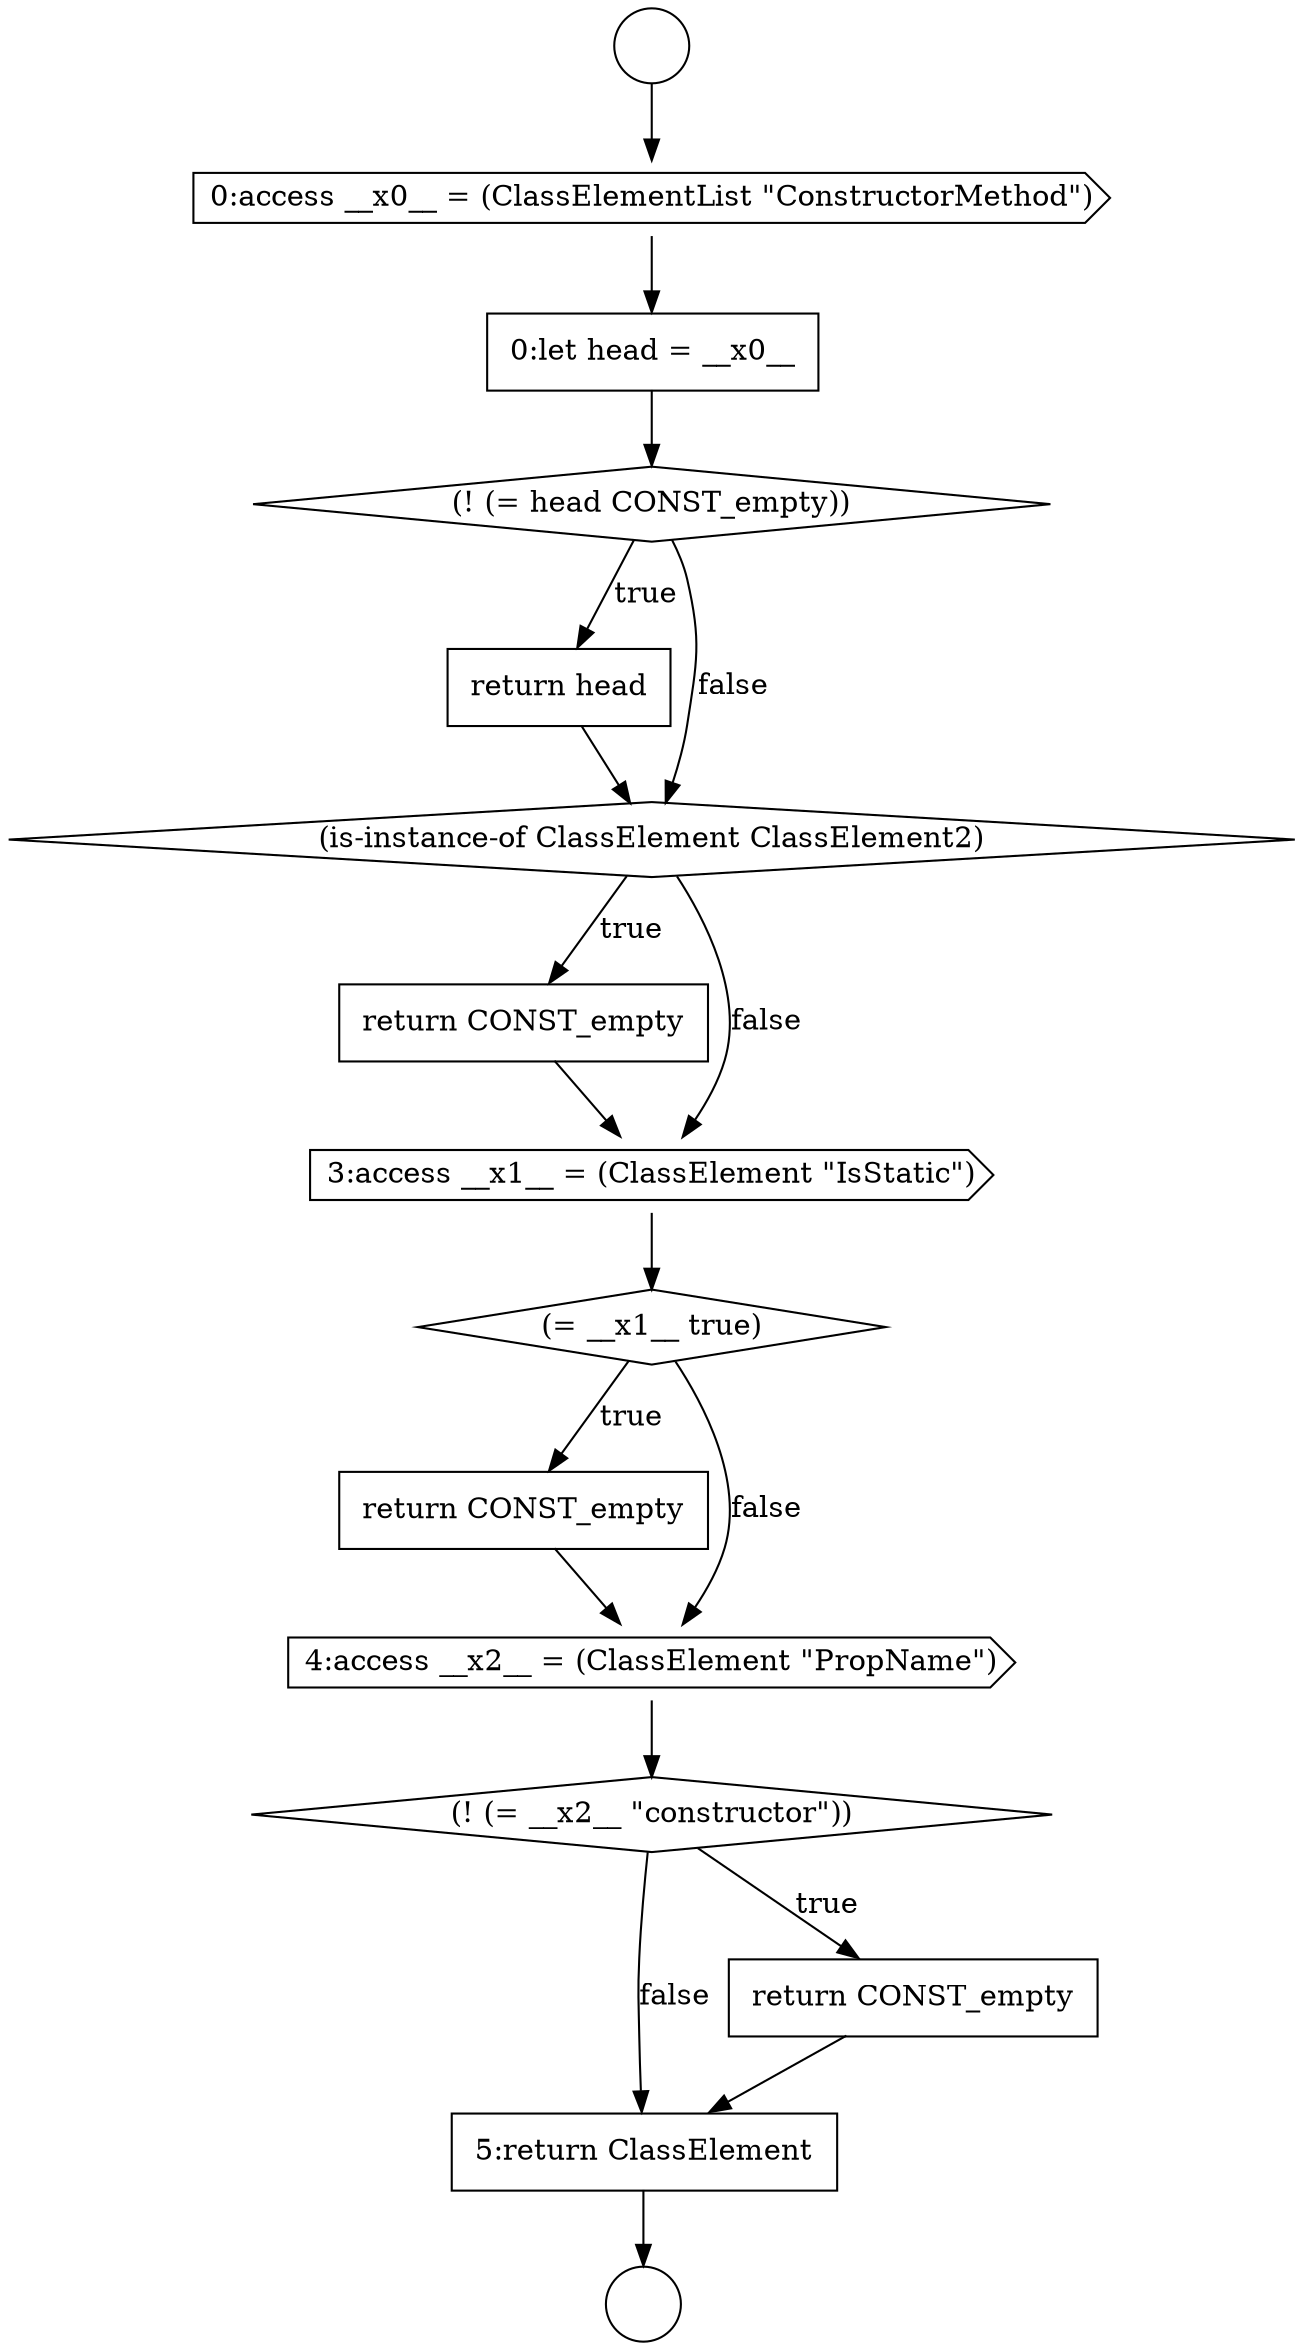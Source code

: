 digraph {
  node8911 [shape=cds, label=<<font color="black">0:access __x0__ = (ClassElementList &quot;ConstructorMethod&quot;)</font>> color="black" fillcolor="white" style=filled]
  node8919 [shape=none, margin=0, label=<<font color="black">
    <table border="0" cellborder="1" cellspacing="0" cellpadding="10">
      <tr><td align="left">return CONST_empty</td></tr>
    </table>
  </font>> color="black" fillcolor="white" style=filled]
  node8910 [shape=circle label=" " color="black" fillcolor="white" style=filled]
  node8920 [shape=cds, label=<<font color="black">4:access __x2__ = (ClassElement &quot;PropName&quot;)</font>> color="black" fillcolor="white" style=filled]
  node8916 [shape=none, margin=0, label=<<font color="black">
    <table border="0" cellborder="1" cellspacing="0" cellpadding="10">
      <tr><td align="left">return CONST_empty</td></tr>
    </table>
  </font>> color="black" fillcolor="white" style=filled]
  node8923 [shape=none, margin=0, label=<<font color="black">
    <table border="0" cellborder="1" cellspacing="0" cellpadding="10">
      <tr><td align="left">5:return ClassElement</td></tr>
    </table>
  </font>> color="black" fillcolor="white" style=filled]
  node8909 [shape=circle label=" " color="black" fillcolor="white" style=filled]
  node8922 [shape=none, margin=0, label=<<font color="black">
    <table border="0" cellborder="1" cellspacing="0" cellpadding="10">
      <tr><td align="left">return CONST_empty</td></tr>
    </table>
  </font>> color="black" fillcolor="white" style=filled]
  node8917 [shape=cds, label=<<font color="black">3:access __x1__ = (ClassElement &quot;IsStatic&quot;)</font>> color="black" fillcolor="white" style=filled]
  node8914 [shape=none, margin=0, label=<<font color="black">
    <table border="0" cellborder="1" cellspacing="0" cellpadding="10">
      <tr><td align="left">return head</td></tr>
    </table>
  </font>> color="black" fillcolor="white" style=filled]
  node8912 [shape=none, margin=0, label=<<font color="black">
    <table border="0" cellborder="1" cellspacing="0" cellpadding="10">
      <tr><td align="left">0:let head = __x0__</td></tr>
    </table>
  </font>> color="black" fillcolor="white" style=filled]
  node8921 [shape=diamond, label=<<font color="black">(! (= __x2__ &quot;constructor&quot;))</font>> color="black" fillcolor="white" style=filled]
  node8918 [shape=diamond, label=<<font color="black">(= __x1__ true)</font>> color="black" fillcolor="white" style=filled]
  node8913 [shape=diamond, label=<<font color="black">(! (= head CONST_empty))</font>> color="black" fillcolor="white" style=filled]
  node8915 [shape=diamond, label=<<font color="black">(is-instance-of ClassElement ClassElement2)</font>> color="black" fillcolor="white" style=filled]
  node8913 -> node8914 [label=<<font color="black">true</font>> color="black"]
  node8913 -> node8915 [label=<<font color="black">false</font>> color="black"]
  node8917 -> node8918 [ color="black"]
  node8915 -> node8916 [label=<<font color="black">true</font>> color="black"]
  node8915 -> node8917 [label=<<font color="black">false</font>> color="black"]
  node8911 -> node8912 [ color="black"]
  node8914 -> node8915 [ color="black"]
  node8912 -> node8913 [ color="black"]
  node8909 -> node8911 [ color="black"]
  node8923 -> node8910 [ color="black"]
  node8919 -> node8920 [ color="black"]
  node8918 -> node8919 [label=<<font color="black">true</font>> color="black"]
  node8918 -> node8920 [label=<<font color="black">false</font>> color="black"]
  node8922 -> node8923 [ color="black"]
  node8916 -> node8917 [ color="black"]
  node8920 -> node8921 [ color="black"]
  node8921 -> node8922 [label=<<font color="black">true</font>> color="black"]
  node8921 -> node8923 [label=<<font color="black">false</font>> color="black"]
}
